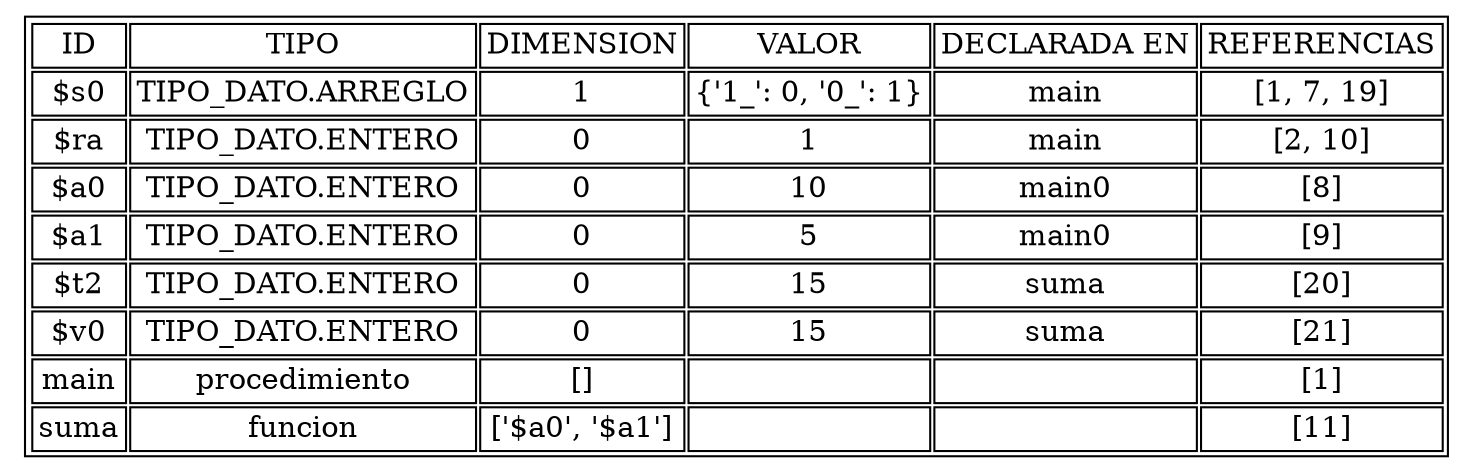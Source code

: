 digraph g {
	node [height=.1 shape=plaintext]
	table [label=<<TABLE>
                            <TR>
                                <TD>ID</TD>
                                <TD>TIPO</TD>
                                <TD>DIMENSION</TD>
                                <TD>VALOR</TD>
                                <TD>DECLARADA EN</TD>
                                <TD>REFERENCIAS</TD>
                            </TR><TR><TD>$s0</TD><TD>TIPO_DATO.ARREGLO</TD><TD>1</TD><TD>{'1_': 0, '0_': 1}</TD><TD>main</TD><TD>[1, 7, 19]</TD></TR><TR><TD>$ra</TD><TD>TIPO_DATO.ENTERO</TD><TD>0</TD><TD>1</TD><TD>main</TD><TD>[2, 10]</TD></TR><TR><TD>$a0</TD><TD>TIPO_DATO.ENTERO</TD><TD>0</TD><TD>10</TD><TD>main0</TD><TD>[8]</TD></TR><TR><TD>$a1</TD><TD>TIPO_DATO.ENTERO</TD><TD>0</TD><TD>5</TD><TD>main0</TD><TD>[9]</TD></TR><TR><TD>$t2</TD><TD>TIPO_DATO.ENTERO</TD><TD>0</TD><TD>15</TD><TD>suma</TD><TD>[20]</TD></TR><TR><TD>$v0</TD><TD>TIPO_DATO.ENTERO</TD><TD>0</TD><TD>15</TD><TD>suma</TD><TD>[21]</TD></TR><TR><TD>main</TD><TD>procedimiento</TD><TD>[]</TD><TD></TD><TD></TD><TD>[1]</TD></TR><TR><TD>suma</TD><TD>funcion</TD><TD>['$a0', '$a1']</TD><TD></TD><TD></TD><TD>[11]</TD></TR></TABLE>>]
}
